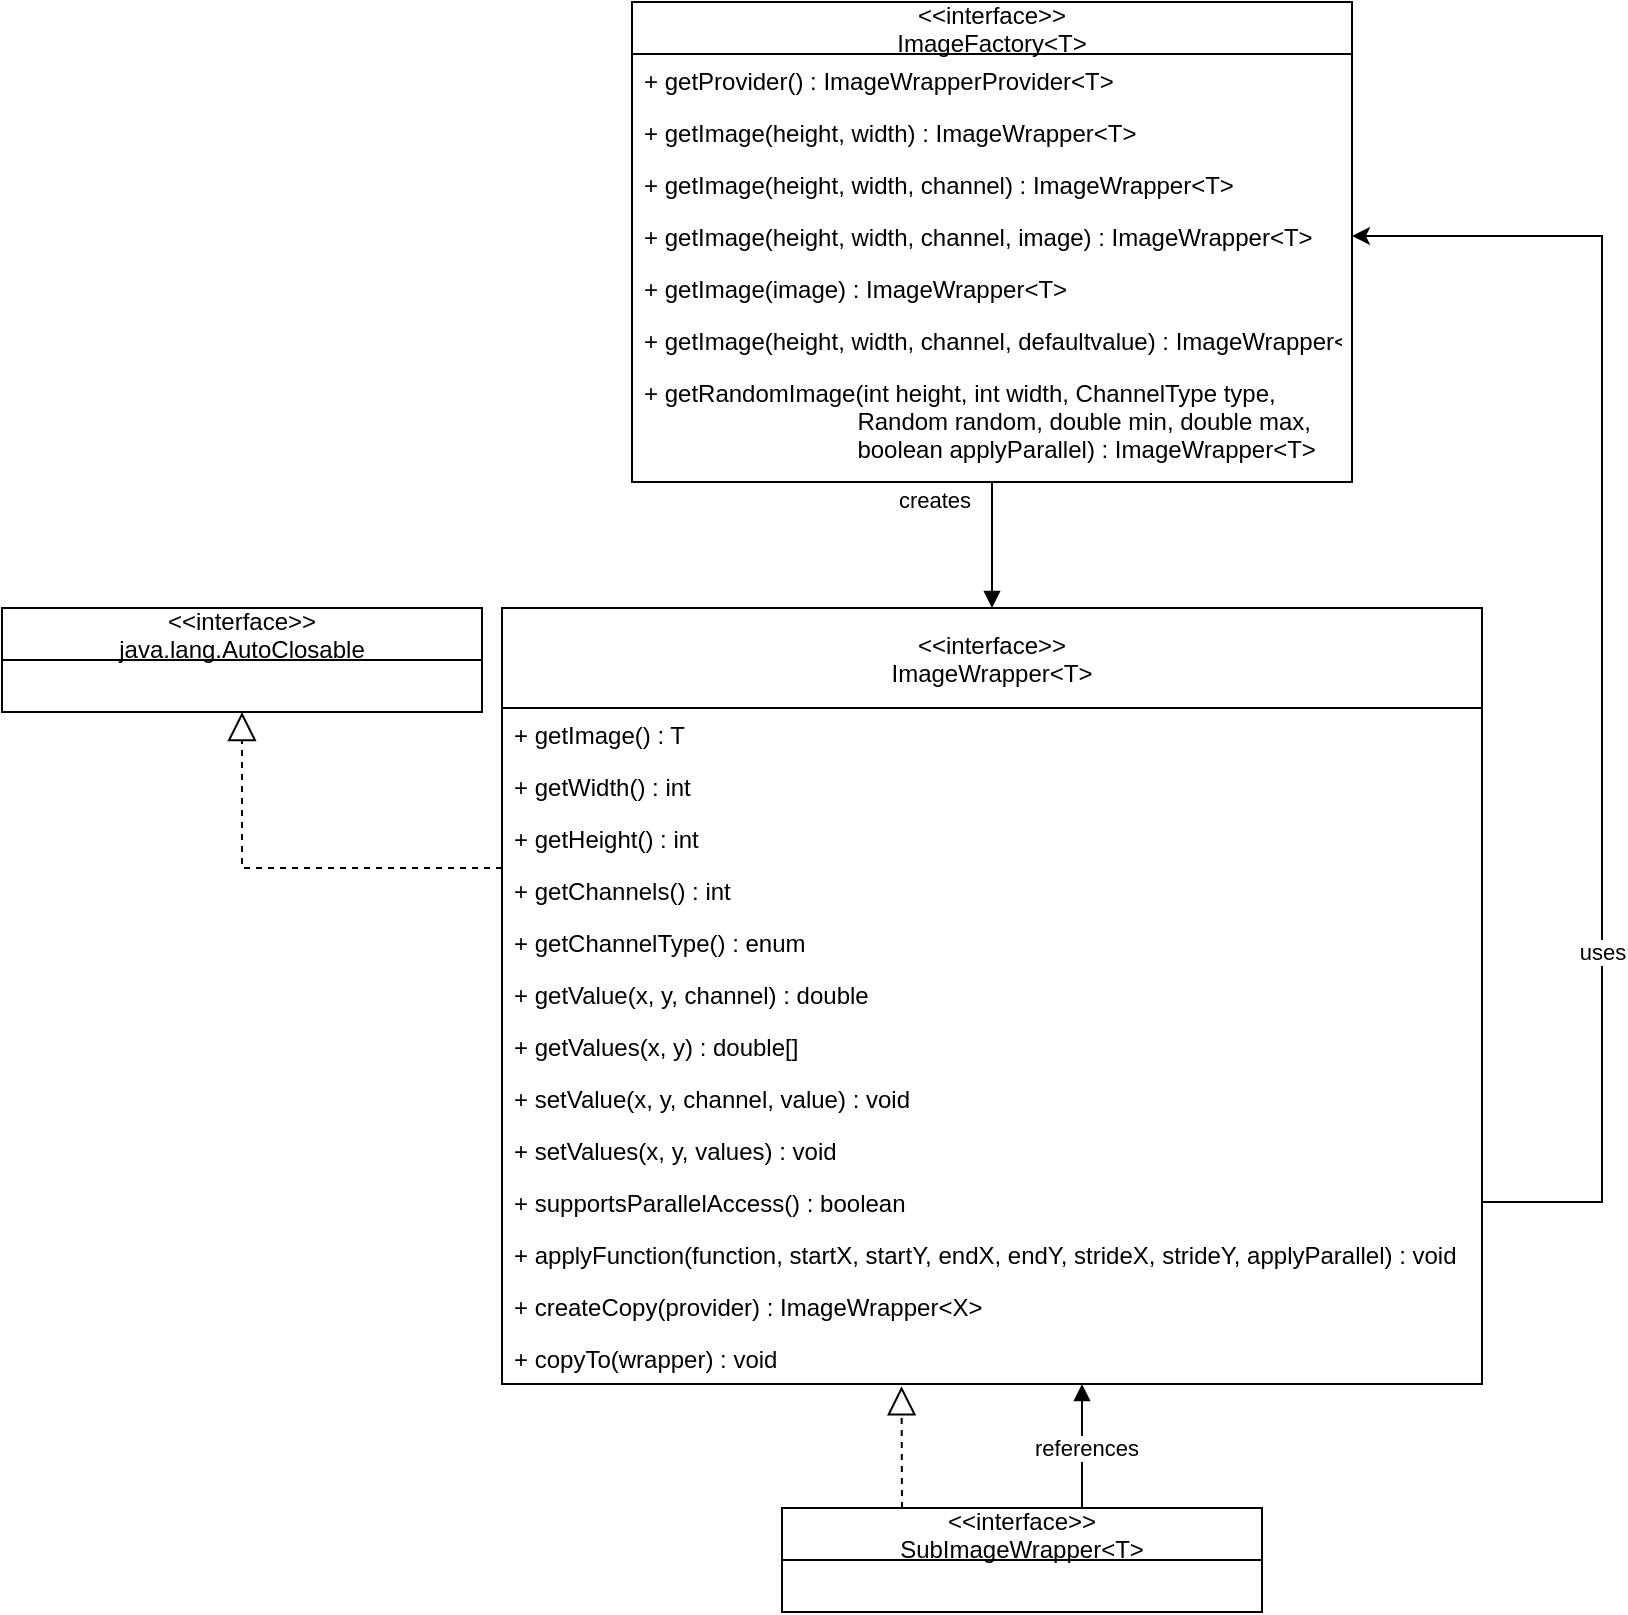 <mxfile version="13.7.9" type="device"><diagram id="tygNcy8SpjdutiwsH8bo" name="Page-1"><mxGraphModel dx="1422" dy="976" grid="1" gridSize="10" guides="1" tooltips="1" connect="1" arrows="1" fold="1" page="1" pageScale="1" pageWidth="850" pageHeight="850" math="0" shadow="0"><root><mxCell id="0"/><mxCell id="1" parent="0"/><mxCell id="NWwmKJWpgc9R3A49z-l7-13" value="creates" style="html=1;verticalAlign=bottom;endArrow=block;" parent="1" source="NWwmKJWpgc9R3A49z-l7-1" target="NWwmKJWpgc9R3A49z-l7-7" edge="1"><mxGeometry x="-0.424" y="-29" width="80" relative="1" as="geometry"><mxPoint x="440" y="603" as="sourcePoint"/><mxPoint x="520" y="603" as="targetPoint"/><mxPoint as="offset"/></mxGeometry></mxCell><mxCell id="NWwmKJWpgc9R3A49z-l7-37" value="" style="endArrow=block;dashed=1;endFill=0;endSize=12;html=1;entryX=0.122;entryY=1.044;entryDx=0;entryDy=0;entryPerimeter=0;exitX=0.25;exitY=0;exitDx=0;exitDy=0;" parent="1" source="NWwmKJWpgc9R3A49z-l7-29" edge="1"><mxGeometry width="160" relative="1" as="geometry"><mxPoint x="490" y="783" as="sourcePoint"/><mxPoint x="459.78" y="722.144" as="targetPoint"/></mxGeometry></mxCell><mxCell id="NWwmKJWpgc9R3A49z-l7-38" value="" style="endArrow=block;endFill=1;html=1;edgeStyle=orthogonalEdgeStyle;align=left;verticalAlign=top;" parent="1" source="NWwmKJWpgc9R3A49z-l7-29" edge="1"><mxGeometry x="-1" relative="1" as="geometry"><mxPoint x="580" y="623" as="sourcePoint"/><mxPoint x="550" y="721" as="targetPoint"/><Array as="points"><mxPoint x="550" y="753"/><mxPoint x="550" y="753"/></Array></mxGeometry></mxCell><mxCell id="NWwmKJWpgc9R3A49z-l7-40" value="references" style="edgeLabel;html=1;align=center;verticalAlign=middle;resizable=0;points=[];" parent="NWwmKJWpgc9R3A49z-l7-38" vertex="1" connectable="0"><mxGeometry x="0.346" y="-33" relative="1" as="geometry"><mxPoint x="-31" y="11.71" as="offset"/></mxGeometry></mxCell><mxCell id="NWwmKJWpgc9R3A49z-l7-43" value="" style="endArrow=block;dashed=1;endFill=0;endSize=12;html=1;rounded=0;" parent="1" target="NWwmKJWpgc9R3A49z-l7-42" edge="1"><mxGeometry width="160" relative="1" as="geometry"><mxPoint x="260" y="463" as="sourcePoint"/><mxPoint x="390" y="549" as="targetPoint"/><Array as="points"><mxPoint x="130" y="463"/></Array></mxGeometry></mxCell><mxCell id="NWwmKJWpgc9R3A49z-l7-50" style="edgeStyle=orthogonalEdgeStyle;rounded=0;orthogonalLoop=1;jettySize=auto;html=1;exitX=1;exitY=0.5;exitDx=0;exitDy=0;entryX=1;entryY=0.5;entryDx=0;entryDy=0;" parent="1" source="NWwmKJWpgc9R3A49z-l7-47" target="NWwmKJWpgc9R3A49z-l7-5" edge="1"><mxGeometry relative="1" as="geometry"><Array as="points"><mxPoint x="750" y="630"/><mxPoint x="810" y="630"/><mxPoint x="810" y="147"/></Array><mxPoint x="810" y="217" as="targetPoint"/></mxGeometry></mxCell><mxCell id="NWwmKJWpgc9R3A49z-l7-51" value="uses" style="edgeLabel;html=1;align=center;verticalAlign=middle;resizable=0;points=[];" parent="NWwmKJWpgc9R3A49z-l7-50" vertex="1" connectable="0"><mxGeometry x="-0.392" relative="1" as="geometry"><mxPoint as="offset"/></mxGeometry></mxCell><mxCell id="NWwmKJWpgc9R3A49z-l7-7" value="&lt;&lt;interface&gt;&gt;&#10;ImageWrapper&lt;T&gt;" style="swimlane;fontStyle=0;childLayout=stackLayout;horizontal=1;startSize=50;fillColor=none;horizontalStack=0;resizeParent=1;resizeParentMax=0;resizeLast=0;collapsible=1;marginBottom=0;" parent="1" vertex="1"><mxGeometry x="260" y="333" width="490" height="388" as="geometry"/></mxCell><mxCell id="NWwmKJWpgc9R3A49z-l7-8" value="+ getImage() : T" style="text;strokeColor=none;fillColor=none;align=left;verticalAlign=top;spacingLeft=4;spacingRight=4;overflow=hidden;rotatable=0;points=[[0,0.5],[1,0.5]];portConstraint=eastwest;" parent="NWwmKJWpgc9R3A49z-l7-7" vertex="1"><mxGeometry y="50" width="490" height="26" as="geometry"/></mxCell><mxCell id="NWwmKJWpgc9R3A49z-l7-9" value="+ getWidth() : int" style="text;strokeColor=none;fillColor=none;align=left;verticalAlign=top;spacingLeft=4;spacingRight=4;overflow=hidden;rotatable=0;points=[[0,0.5],[1,0.5]];portConstraint=eastwest;" parent="NWwmKJWpgc9R3A49z-l7-7" vertex="1"><mxGeometry y="76" width="490" height="26" as="geometry"/></mxCell><mxCell id="NWwmKJWpgc9R3A49z-l7-10" value="+ getHeight() : int" style="text;strokeColor=none;fillColor=none;align=left;verticalAlign=top;spacingLeft=4;spacingRight=4;overflow=hidden;rotatable=0;points=[[0,0.5],[1,0.5]];portConstraint=eastwest;" parent="NWwmKJWpgc9R3A49z-l7-7" vertex="1"><mxGeometry y="102" width="490" height="26" as="geometry"/></mxCell><mxCell id="NWwmKJWpgc9R3A49z-l7-11" value="+ getChannels() : int" style="text;strokeColor=none;fillColor=none;align=left;verticalAlign=top;spacingLeft=4;spacingRight=4;overflow=hidden;rotatable=0;points=[[0,0.5],[1,0.5]];portConstraint=eastwest;" parent="NWwmKJWpgc9R3A49z-l7-7" vertex="1"><mxGeometry y="128" width="490" height="26" as="geometry"/></mxCell><mxCell id="NWwmKJWpgc9R3A49z-l7-41" value="+ getChannelType() : enum" style="text;strokeColor=none;fillColor=none;align=left;verticalAlign=top;spacingLeft=4;spacingRight=4;overflow=hidden;rotatable=0;points=[[0,0.5],[1,0.5]];portConstraint=eastwest;" parent="NWwmKJWpgc9R3A49z-l7-7" vertex="1"><mxGeometry y="154" width="490" height="26" as="geometry"/></mxCell><mxCell id="NWwmKJWpgc9R3A49z-l7-44" value="+ getValue(x, y, channel) : double" style="text;strokeColor=none;fillColor=none;align=left;verticalAlign=top;spacingLeft=4;spacingRight=4;overflow=hidden;rotatable=0;points=[[0,0.5],[1,0.5]];portConstraint=eastwest;" parent="NWwmKJWpgc9R3A49z-l7-7" vertex="1"><mxGeometry y="180" width="490" height="26" as="geometry"/></mxCell><mxCell id="NWwmKJWpgc9R3A49z-l7-12" value="+ getValues(x, y) : double[]" style="text;strokeColor=none;fillColor=none;align=left;verticalAlign=top;spacingLeft=4;spacingRight=4;overflow=hidden;rotatable=0;points=[[0,0.5],[1,0.5]];portConstraint=eastwest;" parent="NWwmKJWpgc9R3A49z-l7-7" vertex="1"><mxGeometry y="206" width="490" height="26" as="geometry"/></mxCell><mxCell id="NWwmKJWpgc9R3A49z-l7-46" value="+ setValue(x, y, channel, value) : void" style="text;strokeColor=none;fillColor=none;align=left;verticalAlign=top;spacingLeft=4;spacingRight=4;overflow=hidden;rotatable=0;points=[[0,0.5],[1,0.5]];portConstraint=eastwest;" parent="NWwmKJWpgc9R3A49z-l7-7" vertex="1"><mxGeometry y="232" width="490" height="26" as="geometry"/></mxCell><mxCell id="NWwmKJWpgc9R3A49z-l7-45" value="+ setValues(x, y, values) : void" style="text;strokeColor=none;fillColor=none;align=left;verticalAlign=top;spacingLeft=4;spacingRight=4;overflow=hidden;rotatable=0;points=[[0,0.5],[1,0.5]];portConstraint=eastwest;" parent="NWwmKJWpgc9R3A49z-l7-7" vertex="1"><mxGeometry y="258" width="490" height="26" as="geometry"/></mxCell><mxCell id="NWwmKJWpgc9R3A49z-l7-52" value="+ supportsParallelAccess() : boolean" style="text;strokeColor=none;fillColor=none;align=left;verticalAlign=top;spacingLeft=4;spacingRight=4;overflow=hidden;rotatable=0;points=[[0,0.5],[1,0.5]];portConstraint=eastwest;" parent="NWwmKJWpgc9R3A49z-l7-7" vertex="1"><mxGeometry y="284" width="490" height="26" as="geometry"/></mxCell><mxCell id="NWwmKJWpgc9R3A49z-l7-47" value="+ applyFunction(function, startX, startY, endX, endY, strideX, strideY, applyParallel) : void" style="text;strokeColor=none;fillColor=none;align=left;verticalAlign=top;spacingLeft=4;spacingRight=4;overflow=hidden;rotatable=0;points=[[0,0.5],[1,0.5]];portConstraint=eastwest;" parent="NWwmKJWpgc9R3A49z-l7-7" vertex="1"><mxGeometry y="310" width="490" height="26" as="geometry"/></mxCell><mxCell id="NWwmKJWpgc9R3A49z-l7-49" value="+ createCopy(provider) : ImageWrapper&lt;X&gt;" style="text;strokeColor=none;fillColor=none;align=left;verticalAlign=top;spacingLeft=4;spacingRight=4;overflow=hidden;rotatable=0;points=[[0,0.5],[1,0.5]];portConstraint=eastwest;" parent="NWwmKJWpgc9R3A49z-l7-7" vertex="1"><mxGeometry y="336" width="490" height="26" as="geometry"/></mxCell><mxCell id="NWwmKJWpgc9R3A49z-l7-48" value="+ copyTo(wrapper) : void" style="text;strokeColor=none;fillColor=none;align=left;verticalAlign=top;spacingLeft=4;spacingRight=4;overflow=hidden;rotatable=0;points=[[0,0.5],[1,0.5]];portConstraint=eastwest;" parent="NWwmKJWpgc9R3A49z-l7-7" vertex="1"><mxGeometry y="362" width="490" height="26" as="geometry"/></mxCell><mxCell id="NWwmKJWpgc9R3A49z-l7-42" value="&lt;&lt;interface&gt;&gt;&#10;java.lang.AutoClosable" style="swimlane;fontStyle=0;childLayout=stackLayout;horizontal=1;startSize=26;fillColor=none;horizontalStack=0;resizeParent=1;resizeParentMax=0;resizeLast=0;collapsible=1;marginBottom=0;" parent="1" vertex="1"><mxGeometry x="10" y="333" width="240" height="52" as="geometry"/></mxCell><mxCell id="NWwmKJWpgc9R3A49z-l7-29" value="&lt;&lt;interface&gt;&gt;&#10;SubImageWrapper&lt;T&gt;" style="swimlane;fontStyle=0;childLayout=stackLayout;horizontal=1;startSize=26;fillColor=none;horizontalStack=0;resizeParent=1;resizeParentMax=0;resizeLast=0;collapsible=1;marginBottom=0;" parent="1" vertex="1"><mxGeometry x="400" y="783" width="240" height="52" as="geometry"/></mxCell><mxCell id="NWwmKJWpgc9R3A49z-l7-1" value="&lt;&lt;interface&gt;&gt;&#10;ImageFactory&lt;T&gt;" style="swimlane;fontStyle=0;childLayout=stackLayout;horizontal=1;startSize=26;fillColor=none;horizontalStack=0;resizeParent=1;resizeParentMax=0;resizeLast=0;collapsible=1;marginBottom=0;" parent="1" vertex="1"><mxGeometry x="325" y="30" width="360" height="240" as="geometry"/></mxCell><mxCell id="NWwmKJWpgc9R3A49z-l7-2" value="+ getProvider() : ImageWrapperProvider&lt;T&gt;" style="text;strokeColor=none;fillColor=none;align=left;verticalAlign=top;spacingLeft=4;spacingRight=4;overflow=hidden;rotatable=0;points=[[0,0.5],[1,0.5]];portConstraint=eastwest;" parent="NWwmKJWpgc9R3A49z-l7-1" vertex="1"><mxGeometry y="26" width="360" height="26" as="geometry"/></mxCell><mxCell id="NWwmKJWpgc9R3A49z-l7-6" value="+ getImage(height, width) : ImageWrapper&lt;T&gt;" style="text;strokeColor=none;fillColor=none;align=left;verticalAlign=top;spacingLeft=4;spacingRight=4;overflow=hidden;rotatable=0;points=[[0,0.5],[1,0.5]];portConstraint=eastwest;" parent="NWwmKJWpgc9R3A49z-l7-1" vertex="1"><mxGeometry y="52" width="360" height="26" as="geometry"/></mxCell><mxCell id="NWwmKJWpgc9R3A49z-l7-3" value="+ getImage(height, width, channel) : ImageWrapper&lt;T&gt;" style="text;strokeColor=none;fillColor=none;align=left;verticalAlign=top;spacingLeft=4;spacingRight=4;overflow=hidden;rotatable=0;points=[[0,0.5],[1,0.5]];portConstraint=eastwest;" parent="NWwmKJWpgc9R3A49z-l7-1" vertex="1"><mxGeometry y="78" width="360" height="26" as="geometry"/></mxCell><mxCell id="NWwmKJWpgc9R3A49z-l7-5" value="+ getImage(height, width, channel, image) : ImageWrapper&lt;T&gt;" style="text;strokeColor=none;fillColor=none;align=left;verticalAlign=top;spacingLeft=4;spacingRight=4;overflow=hidden;rotatable=0;points=[[0,0.5],[1,0.5]];portConstraint=eastwest;" parent="NWwmKJWpgc9R3A49z-l7-1" vertex="1"><mxGeometry y="104" width="360" height="26" as="geometry"/></mxCell><mxCell id="NWwmKJWpgc9R3A49z-l7-4" value="+ getImage(image) : ImageWrapper&lt;T&gt;" style="text;strokeColor=none;fillColor=none;align=left;verticalAlign=top;spacingLeft=4;spacingRight=4;overflow=hidden;rotatable=0;points=[[0,0.5],[1,0.5]];portConstraint=eastwest;" parent="NWwmKJWpgc9R3A49z-l7-1" vertex="1"><mxGeometry y="130" width="360" height="26" as="geometry"/></mxCell><mxCell id="NWwmKJWpgc9R3A49z-l7-23" value="+ getImage(height, width, channel, defaultvalue) : ImageWrapper&lt;T&gt;" style="text;strokeColor=none;fillColor=none;align=left;verticalAlign=top;spacingLeft=4;spacingRight=4;overflow=hidden;rotatable=0;points=[[0,0.5],[1,0.5]];portConstraint=eastwest;" parent="NWwmKJWpgc9R3A49z-l7-1" vertex="1"><mxGeometry y="156" width="360" height="26" as="geometry"/></mxCell><mxCell id="Ekn_y-TKRogaj0dHEmsJ-1" value="+ getRandomImage(int height, int width, ChannelType type, &#10;                                Random random, double min, double max, &#10;                                boolean applyParallel) : ImageWrapper&lt;T&gt;" style="text;strokeColor=none;fillColor=none;align=left;verticalAlign=top;spacingLeft=4;spacingRight=4;overflow=hidden;rotatable=0;points=[[0,0.5],[1,0.5]];portConstraint=eastwest;" parent="NWwmKJWpgc9R3A49z-l7-1" vertex="1"><mxGeometry y="182" width="360" height="58" as="geometry"/></mxCell></root></mxGraphModel></diagram></mxfile>